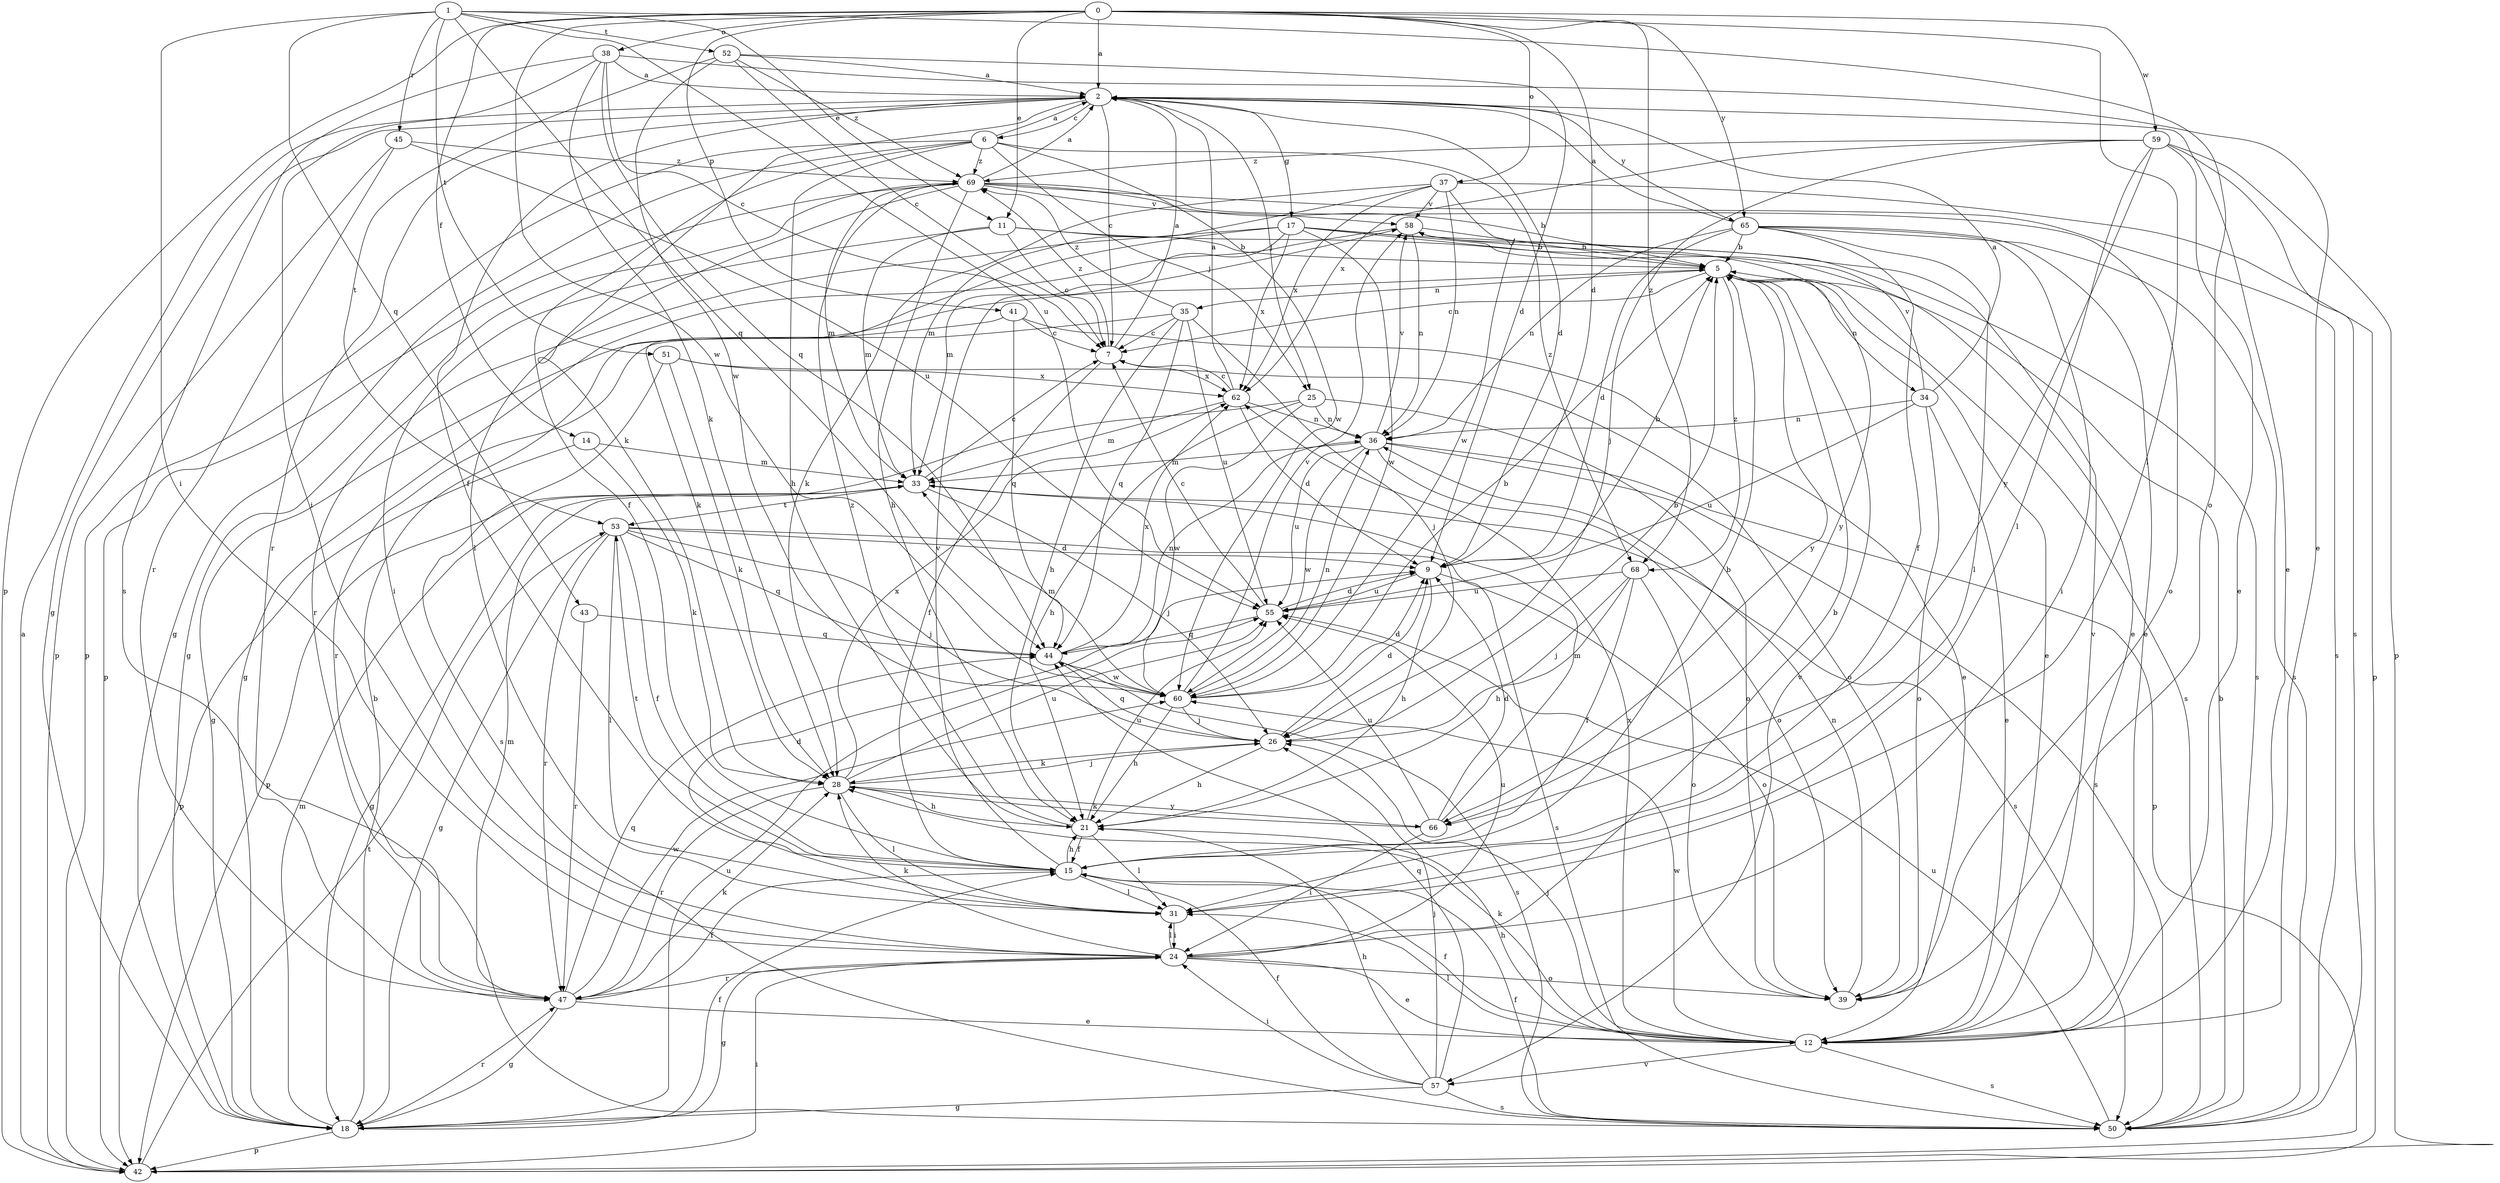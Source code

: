 strict digraph  {
0;
1;
2;
5;
6;
7;
9;
11;
12;
14;
15;
17;
18;
21;
24;
25;
26;
28;
31;
33;
34;
35;
36;
37;
38;
39;
41;
42;
43;
44;
45;
47;
50;
51;
52;
53;
55;
57;
58;
59;
60;
62;
65;
66;
68;
69;
0 -> 2  [label=a];
0 -> 9  [label=d];
0 -> 11  [label=e];
0 -> 14  [label=f];
0 -> 31  [label=l];
0 -> 37  [label=o];
0 -> 38  [label=o];
0 -> 41  [label=p];
0 -> 42  [label=p];
0 -> 59  [label=w];
0 -> 60  [label=w];
0 -> 65  [label=y];
0 -> 68  [label=z];
1 -> 11  [label=e];
1 -> 24  [label=i];
1 -> 39  [label=o];
1 -> 43  [label=q];
1 -> 44  [label=q];
1 -> 45  [label=r];
1 -> 51  [label=t];
1 -> 52  [label=t];
1 -> 55  [label=u];
2 -> 6  [label=c];
2 -> 7  [label=c];
2 -> 9  [label=d];
2 -> 12  [label=e];
2 -> 15  [label=f];
2 -> 17  [label=g];
2 -> 18  [label=g];
2 -> 25  [label=j];
2 -> 28  [label=k];
2 -> 47  [label=r];
2 -> 65  [label=y];
5 -> 7  [label=c];
5 -> 12  [label=e];
5 -> 34  [label=n];
5 -> 35  [label=n];
5 -> 50  [label=s];
5 -> 57  [label=v];
5 -> 66  [label=y];
5 -> 68  [label=z];
6 -> 2  [label=a];
6 -> 15  [label=f];
6 -> 18  [label=g];
6 -> 21  [label=h];
6 -> 25  [label=j];
6 -> 42  [label=p];
6 -> 60  [label=w];
6 -> 68  [label=z];
6 -> 69  [label=z];
7 -> 2  [label=a];
7 -> 15  [label=f];
7 -> 62  [label=x];
7 -> 69  [label=z];
9 -> 5  [label=b];
9 -> 21  [label=h];
9 -> 39  [label=o];
9 -> 55  [label=u];
11 -> 5  [label=b];
11 -> 7  [label=c];
11 -> 24  [label=i];
11 -> 33  [label=m];
11 -> 66  [label=y];
12 -> 15  [label=f];
12 -> 21  [label=h];
12 -> 26  [label=j];
12 -> 28  [label=k];
12 -> 31  [label=l];
12 -> 50  [label=s];
12 -> 57  [label=v];
12 -> 58  [label=v];
12 -> 60  [label=w];
12 -> 62  [label=x];
14 -> 28  [label=k];
14 -> 33  [label=m];
14 -> 42  [label=p];
15 -> 5  [label=b];
15 -> 21  [label=h];
15 -> 31  [label=l];
15 -> 53  [label=t];
15 -> 58  [label=v];
17 -> 5  [label=b];
17 -> 12  [label=e];
17 -> 28  [label=k];
17 -> 33  [label=m];
17 -> 47  [label=r];
17 -> 50  [label=s];
17 -> 60  [label=w];
17 -> 62  [label=x];
18 -> 5  [label=b];
18 -> 15  [label=f];
18 -> 33  [label=m];
18 -> 42  [label=p];
18 -> 47  [label=r];
18 -> 55  [label=u];
21 -> 15  [label=f];
21 -> 31  [label=l];
21 -> 55  [label=u];
21 -> 69  [label=z];
24 -> 5  [label=b];
24 -> 12  [label=e];
24 -> 18  [label=g];
24 -> 28  [label=k];
24 -> 31  [label=l];
24 -> 39  [label=o];
24 -> 47  [label=r];
24 -> 55  [label=u];
25 -> 21  [label=h];
25 -> 36  [label=n];
25 -> 39  [label=o];
25 -> 42  [label=p];
25 -> 60  [label=w];
26 -> 5  [label=b];
26 -> 9  [label=d];
26 -> 21  [label=h];
26 -> 28  [label=k];
26 -> 44  [label=q];
28 -> 21  [label=h];
28 -> 26  [label=j];
28 -> 31  [label=l];
28 -> 47  [label=r];
28 -> 55  [label=u];
28 -> 62  [label=x];
28 -> 66  [label=y];
31 -> 9  [label=d];
31 -> 24  [label=i];
33 -> 7  [label=c];
33 -> 18  [label=g];
33 -> 26  [label=j];
33 -> 50  [label=s];
33 -> 53  [label=t];
34 -> 2  [label=a];
34 -> 12  [label=e];
34 -> 36  [label=n];
34 -> 39  [label=o];
34 -> 55  [label=u];
34 -> 58  [label=v];
35 -> 7  [label=c];
35 -> 21  [label=h];
35 -> 26  [label=j];
35 -> 44  [label=q];
35 -> 47  [label=r];
35 -> 55  [label=u];
35 -> 69  [label=z];
36 -> 33  [label=m];
36 -> 39  [label=o];
36 -> 42  [label=p];
36 -> 50  [label=s];
36 -> 55  [label=u];
36 -> 58  [label=v];
36 -> 60  [label=w];
37 -> 28  [label=k];
37 -> 33  [label=m];
37 -> 36  [label=n];
37 -> 42  [label=p];
37 -> 58  [label=v];
37 -> 60  [label=w];
37 -> 62  [label=x];
38 -> 2  [label=a];
38 -> 7  [label=c];
38 -> 12  [label=e];
38 -> 24  [label=i];
38 -> 28  [label=k];
38 -> 44  [label=q];
38 -> 50  [label=s];
39 -> 36  [label=n];
41 -> 7  [label=c];
41 -> 12  [label=e];
41 -> 18  [label=g];
41 -> 44  [label=q];
42 -> 2  [label=a];
42 -> 24  [label=i];
42 -> 53  [label=t];
43 -> 44  [label=q];
43 -> 47  [label=r];
44 -> 36  [label=n];
44 -> 50  [label=s];
44 -> 60  [label=w];
44 -> 62  [label=x];
45 -> 42  [label=p];
45 -> 47  [label=r];
45 -> 55  [label=u];
45 -> 69  [label=z];
47 -> 12  [label=e];
47 -> 15  [label=f];
47 -> 18  [label=g];
47 -> 28  [label=k];
47 -> 33  [label=m];
47 -> 44  [label=q];
47 -> 60  [label=w];
50 -> 5  [label=b];
50 -> 15  [label=f];
50 -> 55  [label=u];
51 -> 28  [label=k];
51 -> 39  [label=o];
51 -> 50  [label=s];
51 -> 62  [label=x];
52 -> 2  [label=a];
52 -> 7  [label=c];
52 -> 9  [label=d];
52 -> 53  [label=t];
52 -> 60  [label=w];
52 -> 69  [label=z];
53 -> 9  [label=d];
53 -> 15  [label=f];
53 -> 18  [label=g];
53 -> 26  [label=j];
53 -> 31  [label=l];
53 -> 44  [label=q];
53 -> 47  [label=r];
53 -> 50  [label=s];
55 -> 7  [label=c];
55 -> 9  [label=d];
55 -> 44  [label=q];
57 -> 15  [label=f];
57 -> 18  [label=g];
57 -> 21  [label=h];
57 -> 24  [label=i];
57 -> 26  [label=j];
57 -> 44  [label=q];
57 -> 50  [label=s];
58 -> 5  [label=b];
58 -> 18  [label=g];
58 -> 36  [label=n];
59 -> 12  [label=e];
59 -> 26  [label=j];
59 -> 31  [label=l];
59 -> 42  [label=p];
59 -> 50  [label=s];
59 -> 62  [label=x];
59 -> 66  [label=y];
59 -> 69  [label=z];
60 -> 5  [label=b];
60 -> 9  [label=d];
60 -> 21  [label=h];
60 -> 26  [label=j];
60 -> 33  [label=m];
60 -> 36  [label=n];
60 -> 58  [label=v];
62 -> 2  [label=a];
62 -> 7  [label=c];
62 -> 9  [label=d];
62 -> 33  [label=m];
62 -> 36  [label=n];
65 -> 2  [label=a];
65 -> 5  [label=b];
65 -> 9  [label=d];
65 -> 12  [label=e];
65 -> 15  [label=f];
65 -> 24  [label=i];
65 -> 31  [label=l];
65 -> 36  [label=n];
65 -> 50  [label=s];
66 -> 9  [label=d];
66 -> 24  [label=i];
66 -> 28  [label=k];
66 -> 33  [label=m];
66 -> 55  [label=u];
68 -> 15  [label=f];
68 -> 21  [label=h];
68 -> 26  [label=j];
68 -> 39  [label=o];
68 -> 55  [label=u];
69 -> 2  [label=a];
69 -> 5  [label=b];
69 -> 18  [label=g];
69 -> 21  [label=h];
69 -> 31  [label=l];
69 -> 33  [label=m];
69 -> 39  [label=o];
69 -> 42  [label=p];
69 -> 50  [label=s];
69 -> 58  [label=v];
}

